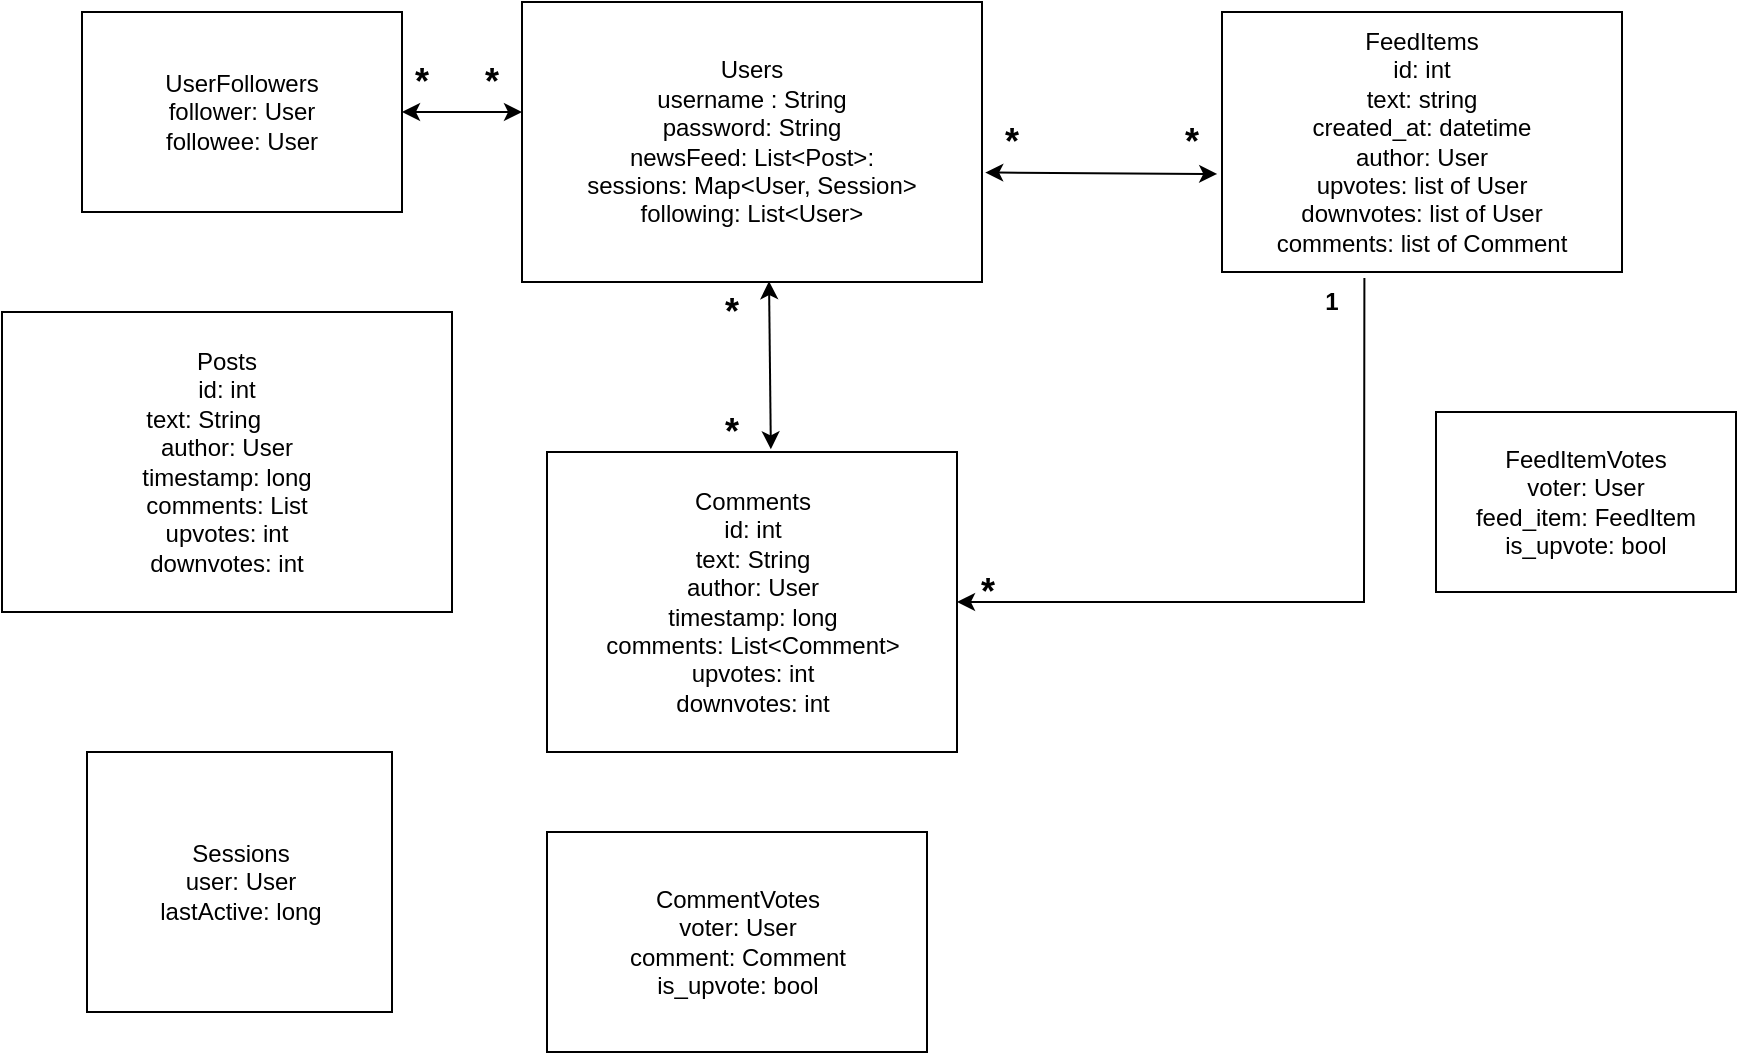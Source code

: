 <mxfile version="21.2.7" type="github">
  <diagram id="C5RBs43oDa-KdzZeNtuy" name="Page-1">
    <mxGraphModel dx="1877" dy="573" grid="1" gridSize="10" guides="1" tooltips="1" connect="1" arrows="1" fold="1" page="1" pageScale="1" pageWidth="827" pageHeight="1169" math="0" shadow="0">
      <root>
        <mxCell id="WIyWlLk6GJQsqaUBKTNV-0" />
        <mxCell id="WIyWlLk6GJQsqaUBKTNV-1" parent="WIyWlLk6GJQsqaUBKTNV-0" />
        <mxCell id="f7pmLtXpyvA_xlSWCejs-0" value="Users&lt;br&gt;username : String&lt;br&gt;password: String&lt;br&gt;newsFeed: List&amp;lt;Post&amp;gt;:&lt;br&gt;sessions: Map&amp;lt;User, Session&amp;gt;&lt;br&gt;following: List&amp;lt;User&amp;gt;" style="rounded=0;whiteSpace=wrap;html=1;" vertex="1" parent="WIyWlLk6GJQsqaUBKTNV-1">
          <mxGeometry x="220" y="75" width="230" height="140" as="geometry" />
        </mxCell>
        <mxCell id="f7pmLtXpyvA_xlSWCejs-2" value="Posts&lt;br&gt;&lt;span style=&quot;background-color: initial;&quot;&gt;id: int&lt;br&gt;&lt;/span&gt;&lt;span style=&quot;background-color: initial;&quot;&gt;text: String&amp;nbsp; &amp;nbsp; &amp;nbsp; &amp;nbsp;&lt;br&gt;&lt;/span&gt;&lt;span style=&quot;background-color: initial;&quot;&gt;author: User&lt;br&gt;&lt;/span&gt;&lt;span style=&quot;background-color: initial;&quot;&gt;timestamp: long&lt;br&gt;&lt;/span&gt;&lt;span style=&quot;background-color: initial;&quot;&gt;comments: List&lt;br&gt;&lt;/span&gt;&lt;span style=&quot;background-color: initial;&quot;&gt;upvotes: int&lt;br&gt;&lt;/span&gt;&lt;span style=&quot;background-color: initial;&quot;&gt;downvotes: int&lt;/span&gt;&lt;span style=&quot;background-color: initial;&quot;&gt;&lt;br&gt;&lt;/span&gt;" style="rounded=0;whiteSpace=wrap;html=1;" vertex="1" parent="WIyWlLk6GJQsqaUBKTNV-1">
          <mxGeometry x="-40" y="230" width="225" height="150" as="geometry" />
        </mxCell>
        <mxCell id="f7pmLtXpyvA_xlSWCejs-3" value="Comments&lt;br&gt;&lt;span style=&quot;background-color: initial;&quot;&gt;id: int&lt;br&gt;&lt;/span&gt;&lt;span style=&quot;background-color: initial;&quot;&gt;text: String&lt;br&gt;&lt;/span&gt;&lt;span style=&quot;background-color: initial;&quot;&gt;author: User&lt;br&gt;&lt;/span&gt;&lt;span style=&quot;background-color: initial;&quot;&gt;timestamp: long&lt;br&gt;&lt;/span&gt;&lt;span style=&quot;background-color: initial;&quot;&gt;comments: List&amp;lt;Comment&amp;gt;&lt;br&gt;&lt;/span&gt;&lt;span style=&quot;background-color: initial;&quot;&gt;upvotes: int&lt;br&gt;&lt;/span&gt;&lt;span style=&quot;background-color: initial;&quot;&gt;downvotes: int&lt;/span&gt;&lt;span style=&quot;background-color: initial;&quot;&gt;&lt;br&gt;&lt;/span&gt;" style="rounded=0;whiteSpace=wrap;html=1;" vertex="1" parent="WIyWlLk6GJQsqaUBKTNV-1">
          <mxGeometry x="232.5" y="300" width="205" height="150" as="geometry" />
        </mxCell>
        <mxCell id="f7pmLtXpyvA_xlSWCejs-4" value="Sessions&lt;br&gt;&lt;div&gt;user: User&lt;/div&gt;&lt;div&gt;&lt;span style=&quot;background-color: initial;&quot;&gt;lastActive: long&lt;/span&gt;&lt;/div&gt;" style="rounded=0;whiteSpace=wrap;html=1;" vertex="1" parent="WIyWlLk6GJQsqaUBKTNV-1">
          <mxGeometry x="2.5" y="450" width="152.5" height="130" as="geometry" />
        </mxCell>
        <mxCell id="f7pmLtXpyvA_xlSWCejs-5" value="FeedItems&lt;br&gt;id: int&lt;br&gt;text: string&lt;br&gt;created_at: datetime&lt;br&gt;author: User&lt;br&gt;upvotes: list of User&lt;br&gt;downvotes: list of User&lt;br&gt;comments: list of Comment&lt;br&gt;" style="rounded=0;whiteSpace=wrap;html=1;" vertex="1" parent="WIyWlLk6GJQsqaUBKTNV-1">
          <mxGeometry x="570" y="80" width="200" height="130" as="geometry" />
        </mxCell>
        <mxCell id="f7pmLtXpyvA_xlSWCejs-6" value="UserFollowers&lt;br&gt;follower: User&lt;br&gt;followee: User" style="rounded=0;whiteSpace=wrap;html=1;" vertex="1" parent="WIyWlLk6GJQsqaUBKTNV-1">
          <mxGeometry y="80" width="160" height="100" as="geometry" />
        </mxCell>
        <mxCell id="f7pmLtXpyvA_xlSWCejs-7" value="FeedItemVotes&lt;br&gt;voter: User&lt;br&gt;feed_item: FeedItem&lt;br&gt;is_upvote: bool" style="rounded=0;whiteSpace=wrap;html=1;" vertex="1" parent="WIyWlLk6GJQsqaUBKTNV-1">
          <mxGeometry x="677" y="280" width="150" height="90" as="geometry" />
        </mxCell>
        <mxCell id="f7pmLtXpyvA_xlSWCejs-8" value="CommentVotes&lt;br&gt;voter: User&lt;br&gt;comment: Comment&lt;br&gt;is_upvote: bool" style="rounded=0;whiteSpace=wrap;html=1;" vertex="1" parent="WIyWlLk6GJQsqaUBKTNV-1">
          <mxGeometry x="232.5" y="490" width="190" height="110" as="geometry" />
        </mxCell>
        <mxCell id="f7pmLtXpyvA_xlSWCejs-14" value="&lt;b&gt;&lt;font style=&quot;font-size: 18px;&quot;&gt;*&lt;/font&gt;&lt;/b&gt;" style="text;strokeColor=none;align=center;fillColor=none;html=1;verticalAlign=middle;whiteSpace=wrap;rounded=0;" vertex="1" parent="WIyWlLk6GJQsqaUBKTNV-1">
          <mxGeometry x="310" y="280" width="30" height="20" as="geometry" />
        </mxCell>
        <mxCell id="f7pmLtXpyvA_xlSWCejs-18" value="" style="endArrow=classic;startArrow=classic;html=1;rounded=0;exitX=1;exitY=0.5;exitDx=0;exitDy=0;" edge="1" parent="WIyWlLk6GJQsqaUBKTNV-1" source="f7pmLtXpyvA_xlSWCejs-6">
          <mxGeometry width="50" height="50" relative="1" as="geometry">
            <mxPoint x="170" y="170" as="sourcePoint" />
            <mxPoint x="220" y="130" as="targetPoint" />
          </mxGeometry>
        </mxCell>
        <mxCell id="f7pmLtXpyvA_xlSWCejs-23" value="&lt;b&gt;&lt;font style=&quot;font-size: 18px;&quot;&gt;*&lt;/font&gt;&lt;/b&gt;" style="text;strokeColor=none;align=center;fillColor=none;html=1;verticalAlign=middle;whiteSpace=wrap;rounded=0;" vertex="1" parent="WIyWlLk6GJQsqaUBKTNV-1">
          <mxGeometry x="540" y="135" width="30" height="20" as="geometry" />
        </mxCell>
        <mxCell id="f7pmLtXpyvA_xlSWCejs-24" value="" style="endArrow=classic;html=1;rounded=0;exitX=0.356;exitY=1.023;exitDx=0;exitDy=0;exitPerimeter=0;entryX=1;entryY=0.5;entryDx=0;entryDy=0;" edge="1" parent="WIyWlLk6GJQsqaUBKTNV-1" source="f7pmLtXpyvA_xlSWCejs-5" target="f7pmLtXpyvA_xlSWCejs-3">
          <mxGeometry width="50" height="50" relative="1" as="geometry">
            <mxPoint x="590" y="300" as="sourcePoint" />
            <mxPoint x="640" y="250" as="targetPoint" />
            <Array as="points">
              <mxPoint x="641" y="375" />
            </Array>
          </mxGeometry>
        </mxCell>
        <mxCell id="f7pmLtXpyvA_xlSWCejs-25" value="&lt;b&gt;&lt;font style=&quot;font-size: 12px;&quot;&gt;1&lt;/font&gt;&lt;/b&gt;" style="text;strokeColor=none;align=center;fillColor=none;html=1;verticalAlign=middle;whiteSpace=wrap;rounded=0;" vertex="1" parent="WIyWlLk6GJQsqaUBKTNV-1">
          <mxGeometry x="610" y="210" width="30" height="30" as="geometry" />
        </mxCell>
        <mxCell id="f7pmLtXpyvA_xlSWCejs-26" value="&lt;b&gt;&lt;font style=&quot;font-size: 18px;&quot;&gt;*&lt;/font&gt;&lt;/b&gt;" style="text;strokeColor=none;align=center;fillColor=none;html=1;verticalAlign=middle;whiteSpace=wrap;rounded=0;" vertex="1" parent="WIyWlLk6GJQsqaUBKTNV-1">
          <mxGeometry x="437.5" y="360" width="30" height="20" as="geometry" />
        </mxCell>
        <mxCell id="f7pmLtXpyvA_xlSWCejs-27" value="&lt;b&gt;&lt;font style=&quot;font-size: 18px;&quot;&gt;*&lt;/font&gt;&lt;/b&gt;" style="text;strokeColor=none;align=center;fillColor=none;html=1;verticalAlign=middle;whiteSpace=wrap;rounded=0;" vertex="1" parent="WIyWlLk6GJQsqaUBKTNV-1">
          <mxGeometry x="155" y="105" width="30" height="20" as="geometry" />
        </mxCell>
        <mxCell id="f7pmLtXpyvA_xlSWCejs-28" value="&lt;b&gt;&lt;font style=&quot;font-size: 18px;&quot;&gt;*&lt;/font&gt;&lt;/b&gt;" style="text;strokeColor=none;align=center;fillColor=none;html=1;verticalAlign=middle;whiteSpace=wrap;rounded=0;" vertex="1" parent="WIyWlLk6GJQsqaUBKTNV-1">
          <mxGeometry x="190" y="105" width="30" height="20" as="geometry" />
        </mxCell>
        <mxCell id="f7pmLtXpyvA_xlSWCejs-29" value="" style="endArrow=classic;startArrow=classic;html=1;rounded=0;entryX=0.537;entryY=0.997;entryDx=0;entryDy=0;entryPerimeter=0;exitX=0.546;exitY=-0.009;exitDx=0;exitDy=0;exitPerimeter=0;" edge="1" parent="WIyWlLk6GJQsqaUBKTNV-1" source="f7pmLtXpyvA_xlSWCejs-3" target="f7pmLtXpyvA_xlSWCejs-0">
          <mxGeometry width="50" height="50" relative="1" as="geometry">
            <mxPoint x="360" y="295" as="sourcePoint" />
            <mxPoint x="410" y="245" as="targetPoint" />
          </mxGeometry>
        </mxCell>
        <mxCell id="f7pmLtXpyvA_xlSWCejs-30" value="" style="endArrow=classic;startArrow=classic;html=1;rounded=0;exitX=1.007;exitY=0.609;exitDx=0;exitDy=0;exitPerimeter=0;entryX=-0.012;entryY=0.623;entryDx=0;entryDy=0;entryPerimeter=0;" edge="1" parent="WIyWlLk6GJQsqaUBKTNV-1" source="f7pmLtXpyvA_xlSWCejs-0" target="f7pmLtXpyvA_xlSWCejs-5">
          <mxGeometry width="50" height="50" relative="1" as="geometry">
            <mxPoint x="490" y="210" as="sourcePoint" />
            <mxPoint x="540" y="160" as="targetPoint" />
          </mxGeometry>
        </mxCell>
        <mxCell id="f7pmLtXpyvA_xlSWCejs-32" value="&lt;b&gt;&lt;font style=&quot;font-size: 18px;&quot;&gt;*&lt;/font&gt;&lt;/b&gt;" style="text;strokeColor=none;align=center;fillColor=none;html=1;verticalAlign=middle;whiteSpace=wrap;rounded=0;" vertex="1" parent="WIyWlLk6GJQsqaUBKTNV-1">
          <mxGeometry x="450" y="135" width="30" height="20" as="geometry" />
        </mxCell>
        <mxCell id="f7pmLtXpyvA_xlSWCejs-33" value="&lt;b&gt;&lt;font style=&quot;font-size: 18px;&quot;&gt;*&lt;/font&gt;&lt;/b&gt;" style="text;strokeColor=none;align=center;fillColor=none;html=1;verticalAlign=middle;whiteSpace=wrap;rounded=0;" vertex="1" parent="WIyWlLk6GJQsqaUBKTNV-1">
          <mxGeometry x="310" y="220" width="30" height="20" as="geometry" />
        </mxCell>
      </root>
    </mxGraphModel>
  </diagram>
</mxfile>
